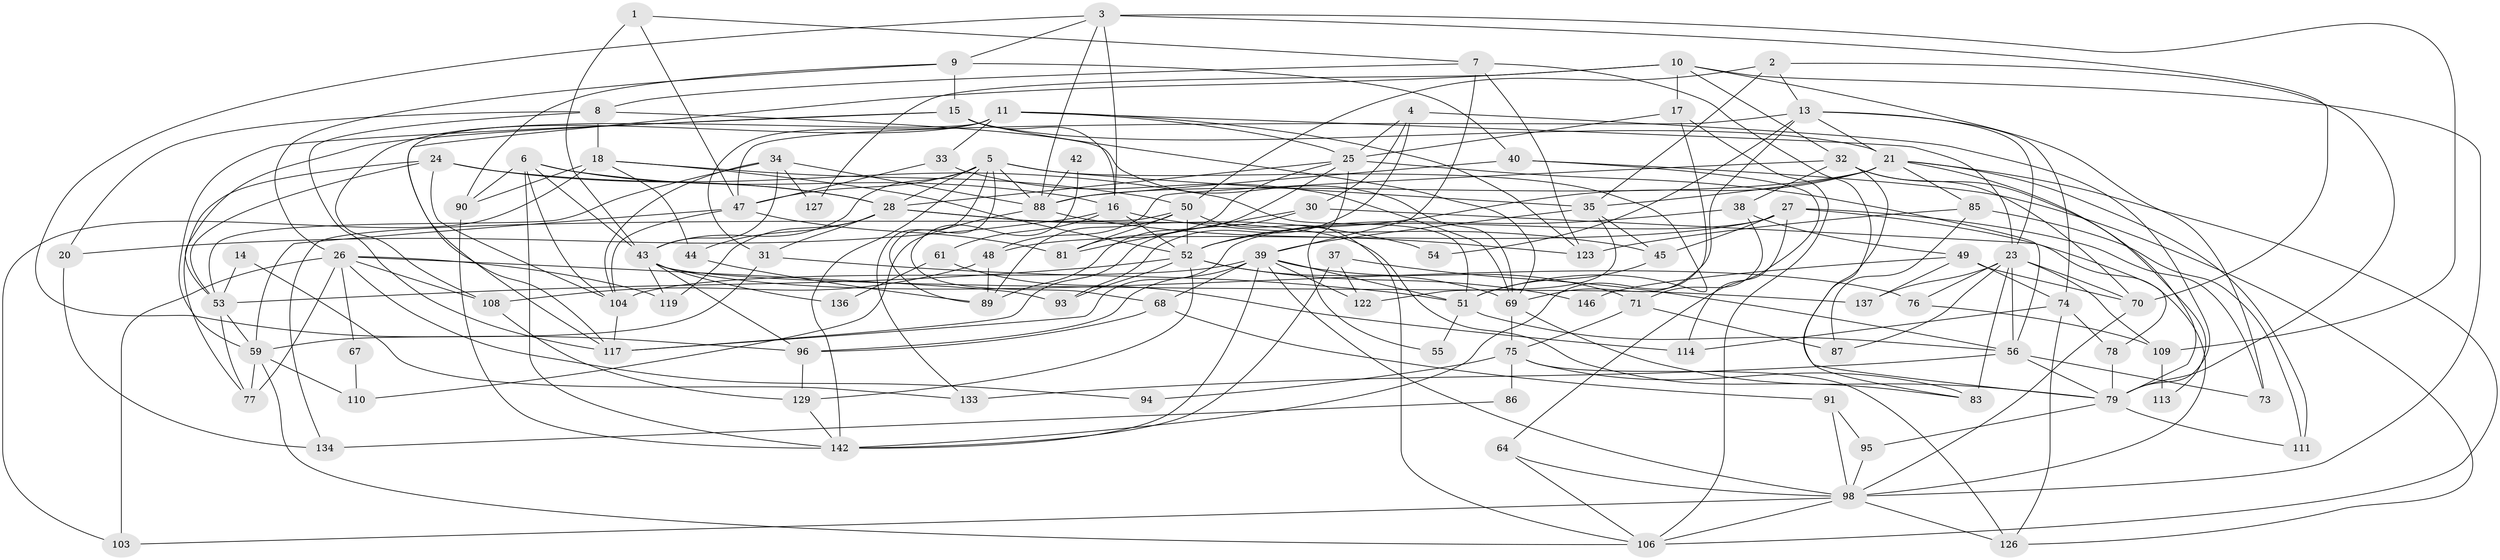 // original degree distribution, {3: 0.2671232876712329, 4: 0.2671232876712329, 6: 0.08904109589041095, 5: 0.1917808219178082, 2: 0.136986301369863, 8: 0.0136986301369863, 7: 0.0273972602739726, 9: 0.00684931506849315}
// Generated by graph-tools (version 1.1) at 2025/42/03/06/25 10:42:01]
// undirected, 100 vertices, 241 edges
graph export_dot {
graph [start="1"]
  node [color=gray90,style=filled];
  1;
  2;
  3;
  4;
  5 [super="+97"];
  6 [super="+12"];
  7 [super="+29"];
  8 [super="+143"];
  9 [super="+130"];
  10 [super="+41"];
  11 [super="+62"];
  13 [super="+19"];
  14;
  15 [super="+46"];
  16 [super="+22"];
  17;
  18 [super="+102"];
  20;
  21 [super="+140"];
  23 [super="+65"];
  24 [super="+57"];
  25 [super="+84"];
  26 [super="+60"];
  27 [super="+72"];
  28 [super="+118"];
  30 [super="+80"];
  31;
  32 [super="+82"];
  33;
  34 [super="+36"];
  35 [super="+135"];
  37;
  38;
  39 [super="+63"];
  40 [super="+58"];
  42;
  43 [super="+132"];
  44;
  45;
  47 [super="+66"];
  48 [super="+100"];
  49 [super="+116"];
  50 [super="+112"];
  51 [super="+120"];
  52 [super="+128"];
  53 [super="+131"];
  54;
  55;
  56 [super="+107"];
  59 [super="+99"];
  61;
  64;
  67;
  68;
  69 [super="+101"];
  70 [super="+92"];
  71 [super="+125"];
  73;
  74;
  75 [super="+105"];
  76;
  77;
  78;
  79 [super="+141"];
  81;
  83 [super="+139"];
  85;
  86;
  87;
  88 [super="+138"];
  89;
  90;
  91;
  93;
  94;
  95;
  96;
  98 [super="+115"];
  103;
  104 [super="+124"];
  106;
  108;
  109;
  110;
  111;
  113;
  114;
  117 [super="+121"];
  119;
  122;
  123;
  126 [super="+144"];
  127;
  129;
  133;
  134;
  136;
  137;
  142 [super="+145"];
  146;
  1 -- 7;
  1 -- 43;
  1 -- 47;
  2 -- 35;
  2 -- 79;
  2 -- 13;
  2 -- 50;
  3 -- 96;
  3 -- 16;
  3 -- 109;
  3 -- 9;
  3 -- 88;
  3 -- 70;
  4 -- 93;
  4 -- 79;
  4 -- 25;
  4 -- 30;
  5 -- 35;
  5 -- 133;
  5 -- 89;
  5 -- 47;
  5 -- 43;
  5 -- 88;
  5 -- 28;
  5 -- 142;
  5 -- 51;
  6 -- 142;
  6 -- 28;
  6 -- 104;
  6 -- 16;
  6 -- 90;
  6 -- 43;
  7 -- 8;
  7 -- 79;
  7 -- 123;
  7 -- 39;
  8 -- 18;
  8 -- 20;
  8 -- 69;
  8 -- 117;
  9 -- 40;
  9 -- 90;
  9 -- 15;
  9 -- 26;
  10 -- 127 [weight=2];
  10 -- 73;
  10 -- 32;
  10 -- 17;
  10 -- 98;
  10 -- 117;
  11 -- 33;
  11 -- 23 [weight=2];
  11 -- 108;
  11 -- 117;
  11 -- 123;
  11 -- 25;
  11 -- 31;
  13 -- 74;
  13 -- 47;
  13 -- 21;
  13 -- 69;
  13 -- 54;
  13 -- 23;
  14 -- 133;
  14 -- 53;
  15 -- 21;
  15 -- 69;
  15 -- 16;
  15 -- 53;
  15 -- 59;
  16 -- 52;
  16 -- 20;
  16 -- 61;
  16 -- 45;
  17 -- 25;
  17 -- 106;
  17 -- 142;
  18 -- 52;
  18 -- 50;
  18 -- 103;
  18 -- 90;
  18 -- 44;
  20 -- 134;
  21 -- 106;
  21 -- 85;
  21 -- 111;
  21 -- 35;
  21 -- 52;
  21 -- 88;
  21 -- 79;
  23 -- 56;
  23 -- 70;
  23 -- 87;
  23 -- 109;
  23 -- 137;
  23 -- 83;
  23 -- 76;
  24 -- 77;
  24 -- 51;
  24 -- 53;
  24 -- 104;
  24 -- 28;
  25 -- 55;
  25 -- 56;
  25 -- 89;
  25 -- 81;
  25 -- 28;
  26 -- 103;
  26 -- 77 [weight=2];
  26 -- 94;
  26 -- 108;
  26 -- 67;
  26 -- 119;
  26 -- 93;
  27 -- 45;
  27 -- 73;
  27 -- 48;
  27 -- 114;
  27 -- 78;
  27 -- 117;
  28 -- 31;
  28 -- 44;
  28 -- 119;
  28 -- 83;
  28 -- 54;
  30 -- 81;
  30 -- 117;
  30 -- 98;
  31 -- 51;
  31 -- 59;
  32 -- 38;
  32 -- 70;
  32 -- 83;
  32 -- 113;
  32 -- 48;
  33 -- 69;
  33 -- 47;
  34 -- 43;
  34 -- 53;
  34 -- 104;
  34 -- 127;
  34 -- 88;
  35 -- 45;
  35 -- 122;
  35 -- 39;
  37 -- 142;
  37 -- 56;
  37 -- 122;
  38 -- 49;
  38 -- 71;
  38 -- 52;
  39 -- 51;
  39 -- 68;
  39 -- 104;
  39 -- 96;
  39 -- 71;
  39 -- 122;
  39 -- 142;
  39 -- 98;
  40 -- 88;
  40 -- 64;
  40 -- 126;
  42 -- 68;
  42 -- 88;
  43 -- 76;
  43 -- 119;
  43 -- 136;
  43 -- 96;
  43 -- 137;
  44 -- 89;
  45 -- 51;
  47 -- 81;
  47 -- 104;
  47 -- 59;
  48 -- 89;
  48 -- 108;
  49 -- 146;
  49 -- 74;
  49 -- 137;
  49 -- 70;
  50 -- 106;
  50 -- 89;
  50 -- 134;
  50 -- 81;
  50 -- 52;
  51 -- 55;
  51 -- 56;
  52 -- 129;
  52 -- 53;
  52 -- 93;
  52 -- 146;
  52 -- 69;
  53 -- 77;
  53 -- 59;
  56 -- 133 [weight=2];
  56 -- 73;
  56 -- 79;
  59 -- 77;
  59 -- 106;
  59 -- 110;
  61 -- 114;
  61 -- 136;
  64 -- 106;
  64 -- 98;
  67 -- 110;
  68 -- 91;
  68 -- 96;
  69 -- 75 [weight=2];
  69 -- 79;
  70 -- 98;
  71 -- 87;
  71 -- 75;
  74 -- 78;
  74 -- 114;
  74 -- 126;
  75 -- 83;
  75 -- 86;
  75 -- 94;
  75 -- 126;
  76 -- 109;
  78 -- 79;
  79 -- 95;
  79 -- 111;
  85 -- 111;
  85 -- 87;
  85 -- 123;
  86 -- 134;
  88 -- 123;
  88 -- 110;
  90 -- 142;
  91 -- 95;
  91 -- 98;
  95 -- 98;
  96 -- 129;
  98 -- 103;
  98 -- 106;
  98 -- 126;
  104 -- 117;
  108 -- 129;
  109 -- 113;
  129 -- 142;
}
